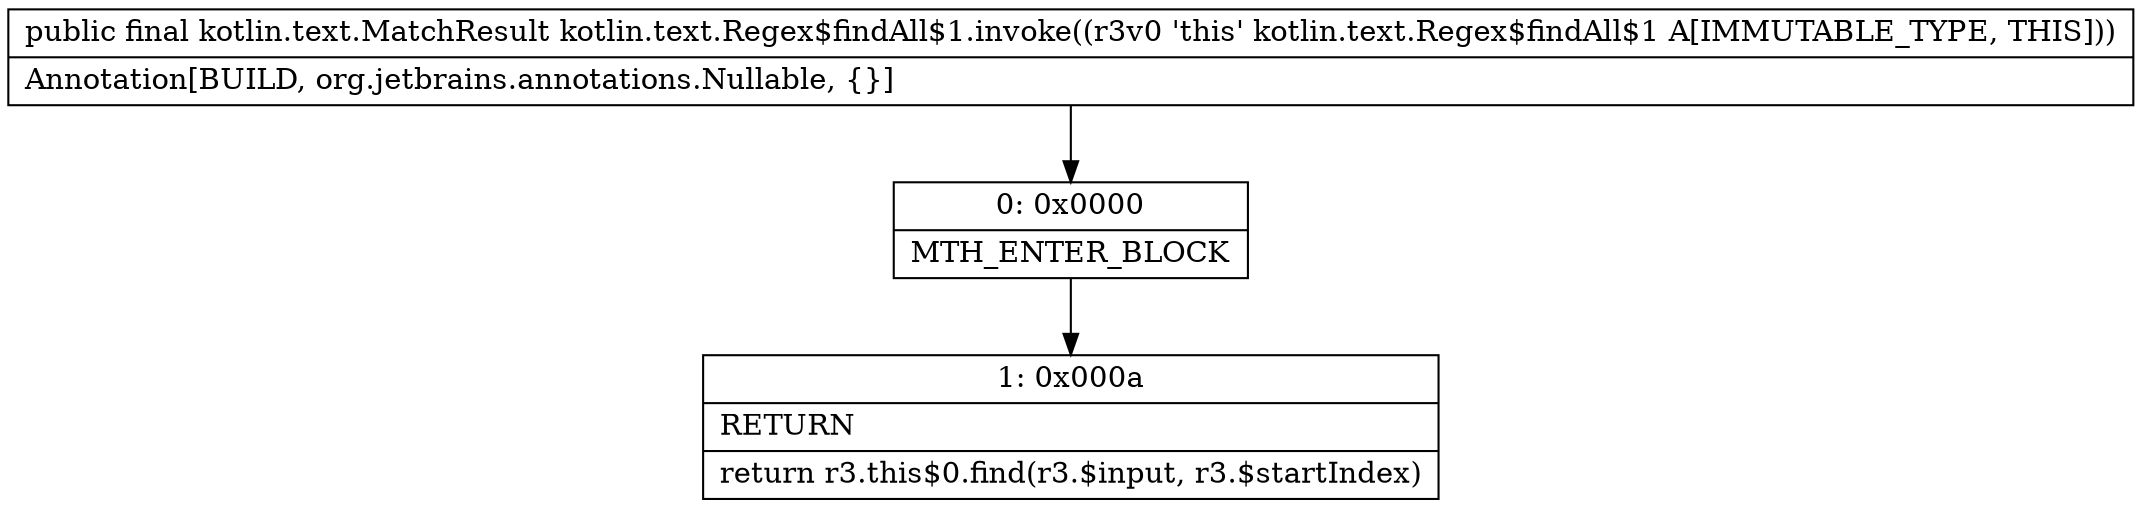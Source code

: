 digraph "CFG forkotlin.text.Regex$findAll$1.invoke()Lkotlin\/text\/MatchResult;" {
Node_0 [shape=record,label="{0\:\ 0x0000|MTH_ENTER_BLOCK\l}"];
Node_1 [shape=record,label="{1\:\ 0x000a|RETURN\l|return r3.this$0.find(r3.$input, r3.$startIndex)\l}"];
MethodNode[shape=record,label="{public final kotlin.text.MatchResult kotlin.text.Regex$findAll$1.invoke((r3v0 'this' kotlin.text.Regex$findAll$1 A[IMMUTABLE_TYPE, THIS]))  | Annotation[BUILD, org.jetbrains.annotations.Nullable, \{\}]\l}"];
MethodNode -> Node_0;
Node_0 -> Node_1;
}

